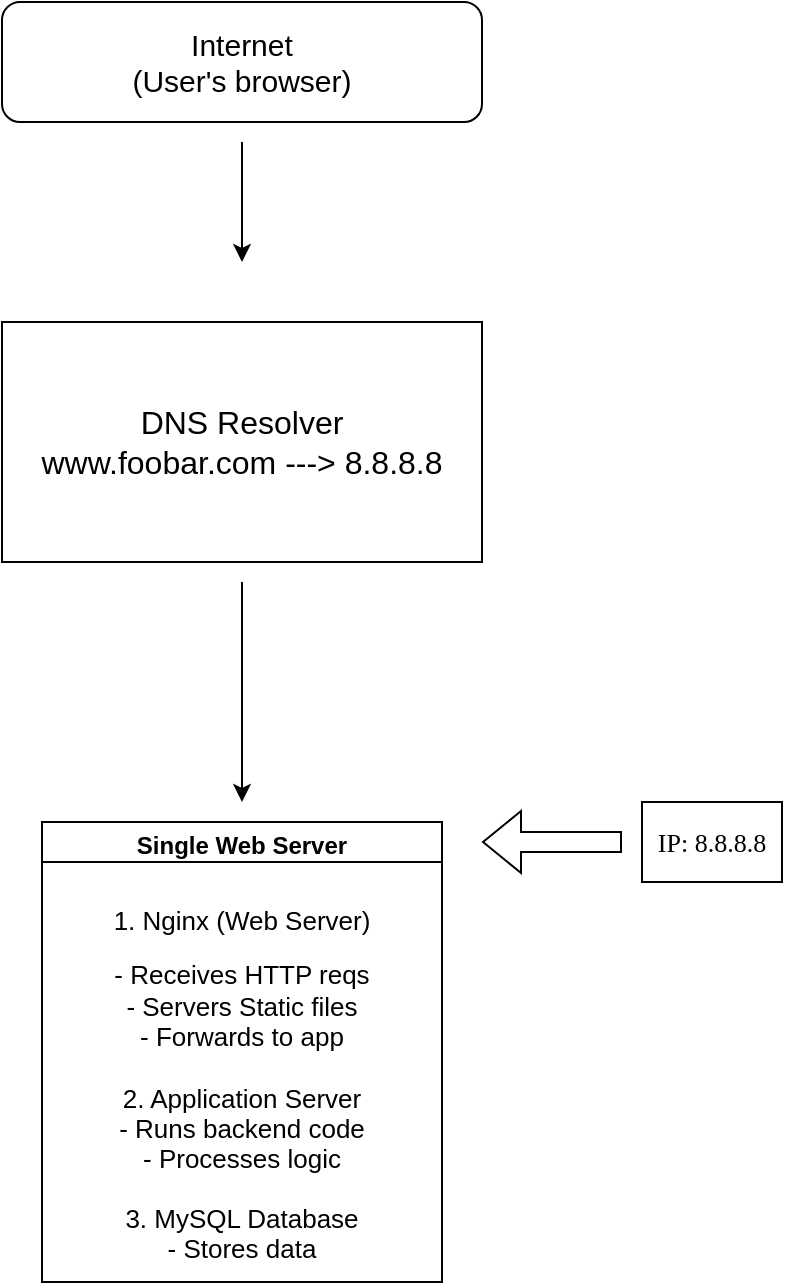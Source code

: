 <mxfile version="26.0.13">
  <diagram name="Página-1" id="FOTHJSgwdSqkE-r5bHcw">
    <mxGraphModel dx="954" dy="639" grid="1" gridSize="10" guides="1" tooltips="1" connect="1" arrows="1" fold="1" page="1" pageScale="1" pageWidth="827" pageHeight="1169" math="0" shadow="0">
      <root>
        <mxCell id="0" />
        <mxCell id="1" parent="0" />
        <mxCell id="jwky9t07l230SYJZLxPQ-1" value="&lt;font style=&quot;font-size: 15px;&quot;&gt;Internet&lt;/font&gt;&lt;div&gt;&lt;font style=&quot;font-size: 15px;&quot;&gt;(User&#39;s browser)&lt;/font&gt;&lt;/div&gt;" style="rounded=1;whiteSpace=wrap;html=1;" vertex="1" parent="1">
          <mxGeometry x="320" y="40" width="240" height="60" as="geometry" />
        </mxCell>
        <mxCell id="jwky9t07l230SYJZLxPQ-2" value="" style="endArrow=classic;html=1;rounded=0;" edge="1" parent="1">
          <mxGeometry width="50" height="50" relative="1" as="geometry">
            <mxPoint x="440" y="110" as="sourcePoint" />
            <mxPoint x="440" y="170" as="targetPoint" />
          </mxGeometry>
        </mxCell>
        <mxCell id="jwky9t07l230SYJZLxPQ-3" value="&lt;font style=&quot;font-size: 16px;&quot;&gt;DNS Resolver&lt;/font&gt;&lt;div&gt;&lt;font style=&quot;font-size: 16px;&quot;&gt;www.foobar.com ---&amp;gt; 8.8.8.8&lt;/font&gt;&lt;/div&gt;" style="rounded=0;whiteSpace=wrap;html=1;" vertex="1" parent="1">
          <mxGeometry x="320" y="200" width="240" height="120" as="geometry" />
        </mxCell>
        <mxCell id="jwky9t07l230SYJZLxPQ-4" value="" style="endArrow=classic;html=1;rounded=0;" edge="1" parent="1">
          <mxGeometry width="50" height="50" relative="1" as="geometry">
            <mxPoint x="440" y="330" as="sourcePoint" />
            <mxPoint x="440" y="440" as="targetPoint" />
          </mxGeometry>
        </mxCell>
        <mxCell id="jwky9t07l230SYJZLxPQ-5" value="Single Web Server" style="swimlane;whiteSpace=wrap;html=1;" vertex="1" parent="1">
          <mxGeometry x="340" y="450" width="200" height="230" as="geometry" />
        </mxCell>
        <mxCell id="jwky9t07l230SYJZLxPQ-7" value="&lt;p&gt;&lt;font face=&quot;Helvetica&quot; style=&quot;font-size: 13px; background-color: rgb(255, 255, 255);&quot;&gt;1. Nginx (Web Server)&lt;/font&gt;&lt;/p&gt;&lt;div&gt;&lt;font face=&quot;Helvetica&quot; style=&quot;font-size: 13px; background-color: rgb(255, 255, 255);&quot;&gt;- Receives HTTP reqs&lt;/font&gt;&lt;/div&gt;&lt;div&gt;&lt;font face=&quot;Helvetica&quot; style=&quot;font-size: 13px; background-color: rgb(255, 255, 255);&quot;&gt;- Servers Static files&lt;/font&gt;&lt;/div&gt;&lt;div&gt;&lt;font face=&quot;Helvetica&quot; style=&quot;font-size: 13px; background-color: rgb(255, 255, 255);&quot;&gt;- Forwards to app&lt;/font&gt;&lt;/div&gt;&lt;div&gt;&lt;font face=&quot;Helvetica&quot; style=&quot;font-size: 13px; background-color: light-dark(#ffffff, var(--ge-dark-color, #121212));&quot;&gt;&lt;br&gt;&lt;/font&gt;&lt;/div&gt;&lt;div&gt;&lt;p style=&quot;margin: 0px; font-variant-numeric: normal; font-variant-east-asian: normal; font-variant-alternates: normal; font-size-adjust: none; font-kerning: auto; font-optical-sizing: auto; font-feature-settings: normal; font-variation-settings: normal; font-variant-position: normal; font-variant-emoji: normal; font-stretch: normal; line-height: normal;&quot; class=&quot;p1&quot;&gt;&lt;font face=&quot;Helvetica&quot; style=&quot;font-size: 13px; color: rgb(0, 0, 0);&quot;&gt;2. Application Server&lt;/font&gt;&lt;/p&gt;&lt;p style=&quot;margin: 0px; font-variant-numeric: normal; font-variant-east-asian: normal; font-variant-alternates: normal; font-size-adjust: none; font-kerning: auto; font-optical-sizing: auto; font-feature-settings: normal; font-variation-settings: normal; font-variant-position: normal; font-variant-emoji: normal; font-stretch: normal; line-height: normal;&quot; class=&quot;p1&quot;&gt;&lt;font face=&quot;Helvetica&quot; style=&quot;font-size: 13px; color: rgb(0, 0, 0);&quot;&gt;- Runs backend code&lt;/font&gt;&lt;/p&gt;&lt;p style=&quot;margin: 0px; font-variant-numeric: normal; font-variant-east-asian: normal; font-variant-alternates: normal; font-size-adjust: none; font-kerning: auto; font-optical-sizing: auto; font-feature-settings: normal; font-variation-settings: normal; font-variant-position: normal; font-variant-emoji: normal; font-stretch: normal; line-height: normal;&quot; class=&quot;p1&quot;&gt;&lt;font face=&quot;Helvetica&quot; style=&quot;font-size: 13px; color: rgb(0, 0, 0);&quot;&gt;- Processes logic&lt;/font&gt;&lt;/p&gt;&lt;p style=&quot;margin: 0px; font-variant-numeric: normal; font-variant-east-asian: normal; font-variant-alternates: normal; font-size-adjust: none; font-kerning: auto; font-optical-sizing: auto; font-feature-settings: normal; font-variation-settings: normal; font-variant-position: normal; font-variant-emoji: normal; font-stretch: normal; line-height: normal;&quot; class=&quot;p1&quot;&gt;&lt;font face=&quot;Helvetica&quot; style=&quot;font-size: 13px; color: rgb(0, 0, 0);&quot;&gt;&lt;br&gt;&lt;/font&gt;&lt;/p&gt;&lt;p style=&quot;margin: 0px; font-variant-numeric: normal; font-variant-east-asian: normal; font-variant-alternates: normal; font-size-adjust: none; font-kerning: auto; font-optical-sizing: auto; font-feature-settings: normal; font-variation-settings: normal; font-variant-position: normal; font-variant-emoji: normal; font-stretch: normal; line-height: normal;&quot; class=&quot;p1&quot;&gt;&lt;font face=&quot;Helvetica&quot; style=&quot;font-size: 13px; color: rgb(0, 0, 0);&quot;&gt;3. MySQL Database&lt;/font&gt;&lt;/p&gt;&lt;p style=&quot;margin: 0px; font-variant-numeric: normal; font-variant-east-asian: normal; font-variant-alternates: normal; font-size-adjust: none; font-kerning: auto; font-optical-sizing: auto; font-feature-settings: normal; font-variation-settings: normal; font-variant-position: normal; font-variant-emoji: normal; font-stretch: normal; line-height: normal;&quot; class=&quot;p1&quot;&gt;&lt;font face=&quot;Helvetica&quot; style=&quot;font-size: 13px; color: rgb(0, 0, 0);&quot;&gt;- Stores data&lt;/font&gt;&lt;/p&gt;&lt;/div&gt;" style="whiteSpace=wrap;html=1;align=center;" vertex="1" parent="jwky9t07l230SYJZLxPQ-5">
          <mxGeometry y="20" width="200" height="210" as="geometry" />
        </mxCell>
        <mxCell id="jwky9t07l230SYJZLxPQ-9" value="" style="shape=flexArrow;endArrow=classic;html=1;rounded=0;" edge="1" parent="1">
          <mxGeometry width="50" height="50" relative="1" as="geometry">
            <mxPoint x="630" y="460" as="sourcePoint" />
            <mxPoint x="560" y="460" as="targetPoint" />
          </mxGeometry>
        </mxCell>
        <mxCell id="jwky9t07l230SYJZLxPQ-11" value="&lt;p style=&quot;margin: 0px; font-variant-numeric: normal; font-variant-east-asian: normal; font-variant-alternates: normal; font-size-adjust: none; font-kerning: auto; font-optical-sizing: auto; font-feature-settings: normal; font-variation-settings: normal; font-variant-position: normal; font-variant-emoji: normal; font-stretch: normal; font-size: 13px; line-height: normal; font-family: &amp;quot;.AppleSystemUIFontMonospaced&amp;quot;; text-align: start;&quot; class=&quot;p1&quot;&gt;&lt;font style=&quot;color: rgb(0, 0, 0);&quot;&gt;IP: 8.8.8.8&lt;/font&gt;&lt;/p&gt;" style="whiteSpace=wrap;html=1;" vertex="1" parent="1">
          <mxGeometry x="640" y="440" width="70" height="40" as="geometry" />
        </mxCell>
      </root>
    </mxGraphModel>
  </diagram>
</mxfile>
